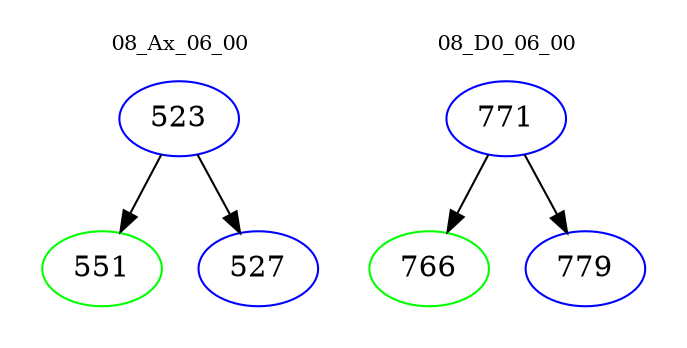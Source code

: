 digraph{
subgraph cluster_0 {
color = white
label = "08_Ax_06_00";
fontsize=10;
T0_523 [label="523", color="blue"]
T0_523 -> T0_551 [color="black"]
T0_551 [label="551", color="green"]
T0_523 -> T0_527 [color="black"]
T0_527 [label="527", color="blue"]
}
subgraph cluster_1 {
color = white
label = "08_D0_06_00";
fontsize=10;
T1_771 [label="771", color="blue"]
T1_771 -> T1_766 [color="black"]
T1_766 [label="766", color="green"]
T1_771 -> T1_779 [color="black"]
T1_779 [label="779", color="blue"]
}
}
